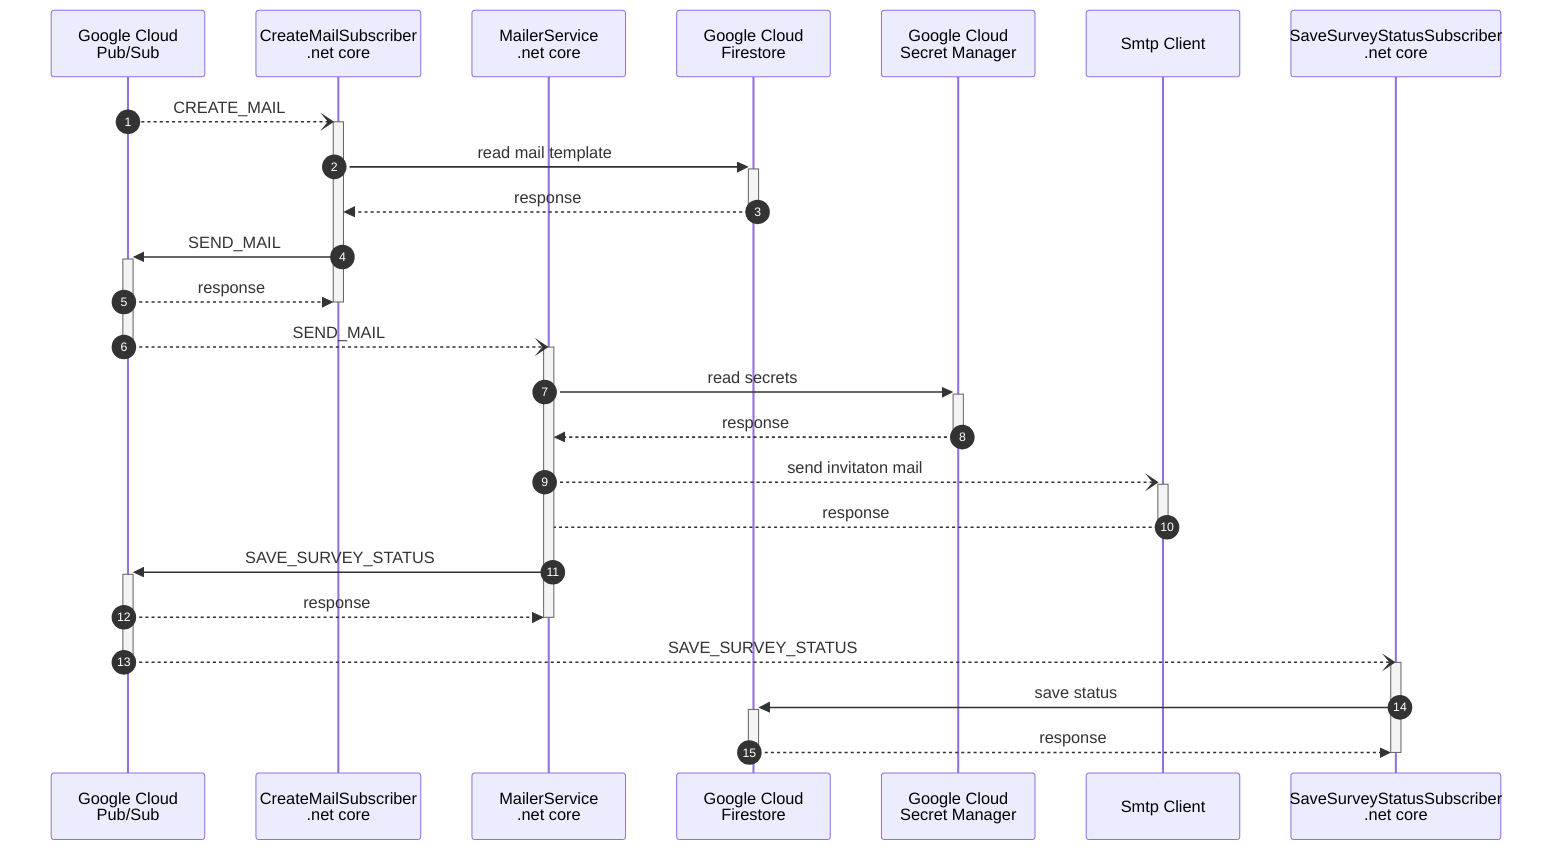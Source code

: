 sequenceDiagram
    autonumber
    participant PS as Google Cloud<br>Pub/Sub
    participant CMS as CreateMailSubscriber<br>.net core
    participant MS as MailerService<br>.net core
    participant FS as Google Cloud<br>Firestore
    participant SM as Google Cloud<br>Secret Manager
    participant SMTP as Smtp Client
    participant SSSS as SaveSurveyStatusSubscriber<br>.net core
    %% CREATE_MAIL
    PS--)+CMS: CREATE_MAIL
    CMS->>+FS: read mail template
    FS-->>CMS: response
    deactivate FS
    CMS->>+PS: SEND_MAIL
    PS-->>CMS: response
    deactivate CMS
    PS--)MS: SEND_MAIL
    deactivate PS
    activate MS
    MS->>+SM: read secrets
    SM-->>MS: response
    deactivate SM
    MS--)+SMTP: send invitaton mail
    SMTP-->MS: response
    deactivate SMTP
    MS->>+PS: SAVE_SURVEY_STATUS
    PS-->>MS: response
    deactivate MS
    PS--)SSSS: SAVE_SURVEY_STATUS
    deactivate PS
    activate SSSS
    SSSS->>+FS: save status
    FS-->>SSSS: response
    deactivate FS
    deactivate SSSS